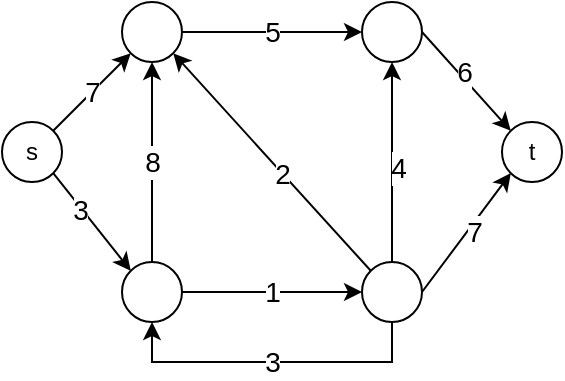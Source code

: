 <mxfile version="10.7.5" type="device"><diagram id="X0X5gdleeN8tvMd0M9rn" name="Page-1"><mxGraphModel dx="738" dy="512" grid="1" gridSize="10" guides="1" tooltips="1" connect="1" arrows="1" fold="1" page="1" pageScale="1" pageWidth="850" pageHeight="1100" math="0" shadow="0"><root><mxCell id="0"/><mxCell id="1" parent="0"/><mxCell id="L5dzTR_wYcPRgOKgqlSu-7" value="&lt;font style=&quot;font-size: 14px&quot;&gt;7&lt;/font&gt;" style="rounded=0;orthogonalLoop=1;jettySize=auto;html=1;exitX=1;exitY=0;exitDx=0;exitDy=0;entryX=0;entryY=1;entryDx=0;entryDy=0;" parent="1" source="L5dzTR_wYcPRgOKgqlSu-1" target="L5dzTR_wYcPRgOKgqlSu-2" edge="1"><mxGeometry relative="1" as="geometry"/></mxCell><mxCell id="L5dzTR_wYcPRgOKgqlSu-10" style="edgeStyle=none;rounded=0;orthogonalLoop=1;jettySize=auto;html=1;exitX=1;exitY=1;exitDx=0;exitDy=0;entryX=0;entryY=0;entryDx=0;entryDy=0;" parent="1" source="L5dzTR_wYcPRgOKgqlSu-1" target="L5dzTR_wYcPRgOKgqlSu-3" edge="1"><mxGeometry relative="1" as="geometry"/></mxCell><mxCell id="L5dzTR_wYcPRgOKgqlSu-18" value="&lt;font style=&quot;font-size: 14px&quot;&gt;3&lt;/font&gt;" style="text;html=1;resizable=0;points=[];align=center;verticalAlign=middle;labelBackgroundColor=#ffffff;" parent="L5dzTR_wYcPRgOKgqlSu-10" vertex="1" connectable="0"><mxGeometry x="-0.275" y="-1" relative="1" as="geometry"><mxPoint as="offset"/></mxGeometry></mxCell><mxCell id="L5dzTR_wYcPRgOKgqlSu-1" value="s" style="ellipse;whiteSpace=wrap;html=1;aspect=fixed;" parent="1" vertex="1"><mxGeometry x="40" y="110" width="30" height="30" as="geometry"/></mxCell><mxCell id="L5dzTR_wYcPRgOKgqlSu-8" value="&lt;font style=&quot;font-size: 14px&quot;&gt;5&lt;/font&gt;" style="edgeStyle=none;rounded=0;orthogonalLoop=1;jettySize=auto;html=1;exitX=1;exitY=0.5;exitDx=0;exitDy=0;entryX=0;entryY=0.5;entryDx=0;entryDy=0;" parent="1" source="L5dzTR_wYcPRgOKgqlSu-2" target="L5dzTR_wYcPRgOKgqlSu-4" edge="1"><mxGeometry relative="1" as="geometry"/></mxCell><mxCell id="L5dzTR_wYcPRgOKgqlSu-2" value="" style="ellipse;whiteSpace=wrap;html=1;aspect=fixed;" parent="1" vertex="1"><mxGeometry x="100" y="50" width="30" height="30" as="geometry"/></mxCell><mxCell id="L5dzTR_wYcPRgOKgqlSu-11" style="edgeStyle=orthogonalEdgeStyle;rounded=0;orthogonalLoop=1;jettySize=auto;html=1;exitX=1;exitY=0.5;exitDx=0;exitDy=0;entryX=0;entryY=0.5;entryDx=0;entryDy=0;curved=1;" parent="1" source="L5dzTR_wYcPRgOKgqlSu-3" target="L5dzTR_wYcPRgOKgqlSu-5" edge="1"><mxGeometry relative="1" as="geometry"><Array as="points"><mxPoint x="190" y="195"/><mxPoint x="190" y="195"/></Array></mxGeometry></mxCell><mxCell id="L5dzTR_wYcPRgOKgqlSu-21" value="&lt;font style=&quot;font-size: 14px&quot;&gt;1&lt;/font&gt;" style="text;html=1;resizable=0;points=[];align=center;verticalAlign=middle;labelBackgroundColor=#ffffff;" parent="L5dzTR_wYcPRgOKgqlSu-11" vertex="1" connectable="0"><mxGeometry relative="1" as="geometry"><mxPoint as="offset"/></mxGeometry></mxCell><mxCell id="L5dzTR_wYcPRgOKgqlSu-14" value="&lt;font style=&quot;font-size: 14px&quot;&gt;8&lt;/font&gt;" style="edgeStyle=none;rounded=0;orthogonalLoop=1;jettySize=auto;html=1;exitX=0.5;exitY=0;exitDx=0;exitDy=0;" parent="1" source="L5dzTR_wYcPRgOKgqlSu-3" edge="1"><mxGeometry relative="1" as="geometry"><mxPoint x="115" y="80" as="targetPoint"/></mxGeometry></mxCell><mxCell id="L5dzTR_wYcPRgOKgqlSu-3" value="" style="ellipse;whiteSpace=wrap;html=1;aspect=fixed;" parent="1" vertex="1"><mxGeometry x="100" y="180" width="30" height="30" as="geometry"/></mxCell><mxCell id="L5dzTR_wYcPRgOKgqlSu-9" style="edgeStyle=none;rounded=0;orthogonalLoop=1;jettySize=auto;html=1;exitX=1;exitY=0.5;exitDx=0;exitDy=0;entryX=0;entryY=0;entryDx=0;entryDy=0;" parent="1" source="L5dzTR_wYcPRgOKgqlSu-4" target="L5dzTR_wYcPRgOKgqlSu-6" edge="1"><mxGeometry relative="1" as="geometry"/></mxCell><mxCell id="L5dzTR_wYcPRgOKgqlSu-17" value="&lt;font style=&quot;font-size: 14px&quot;&gt;6&lt;/font&gt;" style="text;html=1;resizable=0;points=[];align=center;verticalAlign=middle;labelBackgroundColor=#ffffff;" parent="L5dzTR_wYcPRgOKgqlSu-9" vertex="1" connectable="0"><mxGeometry x="-0.122" y="2" relative="1" as="geometry"><mxPoint as="offset"/></mxGeometry></mxCell><mxCell id="L5dzTR_wYcPRgOKgqlSu-4" value="" style="ellipse;whiteSpace=wrap;html=1;aspect=fixed;" parent="1" vertex="1"><mxGeometry x="220" y="50" width="30" height="30" as="geometry"/></mxCell><mxCell id="L5dzTR_wYcPRgOKgqlSu-12" style="edgeStyle=none;rounded=0;orthogonalLoop=1;jettySize=auto;html=1;exitX=1;exitY=0.5;exitDx=0;exitDy=0;entryX=0;entryY=1;entryDx=0;entryDy=0;" parent="1" source="L5dzTR_wYcPRgOKgqlSu-5" target="L5dzTR_wYcPRgOKgqlSu-6" edge="1"><mxGeometry relative="1" as="geometry"/></mxCell><mxCell id="L5dzTR_wYcPRgOKgqlSu-20" value="&lt;font style=&quot;font-size: 14px&quot;&gt;7&lt;/font&gt;" style="text;html=1;resizable=0;points=[];align=center;verticalAlign=middle;labelBackgroundColor=#ffffff;" parent="L5dzTR_wYcPRgOKgqlSu-12" vertex="1" connectable="0"><mxGeometry x="0.06" y="-2" relative="1" as="geometry"><mxPoint as="offset"/></mxGeometry></mxCell><mxCell id="L5dzTR_wYcPRgOKgqlSu-16" style="edgeStyle=none;rounded=0;orthogonalLoop=1;jettySize=auto;html=1;exitX=0.5;exitY=0;exitDx=0;exitDy=0;entryX=0.5;entryY=1;entryDx=0;entryDy=0;" parent="1" source="L5dzTR_wYcPRgOKgqlSu-5" target="L5dzTR_wYcPRgOKgqlSu-4" edge="1"><mxGeometry relative="1" as="geometry"/></mxCell><mxCell id="L5dzTR_wYcPRgOKgqlSu-19" value="&lt;font style=&quot;font-size: 14px&quot;&gt;4&lt;/font&gt;" style="text;html=1;resizable=0;points=[];align=center;verticalAlign=middle;labelBackgroundColor=#ffffff;" parent="L5dzTR_wYcPRgOKgqlSu-16" vertex="1" connectable="0"><mxGeometry x="-0.06" y="-3" relative="1" as="geometry"><mxPoint as="offset"/></mxGeometry></mxCell><mxCell id="L5dzTR_wYcPRgOKgqlSu-22" value="&lt;font style=&quot;font-size: 14px&quot;&gt;3&lt;/font&gt;" style="edgeStyle=orthogonalEdgeStyle;rounded=0;orthogonalLoop=1;jettySize=auto;html=1;exitX=0.5;exitY=1;exitDx=0;exitDy=0;entryX=0.5;entryY=1;entryDx=0;entryDy=0;" parent="1" source="L5dzTR_wYcPRgOKgqlSu-5" target="L5dzTR_wYcPRgOKgqlSu-3" edge="1"><mxGeometry relative="1" as="geometry"/></mxCell><mxCell id="L5dzTR_wYcPRgOKgqlSu-24" style="rounded=0;orthogonalLoop=1;jettySize=auto;html=1;exitX=0;exitY=0;exitDx=0;exitDy=0;entryX=1;entryY=1;entryDx=0;entryDy=0;" parent="1" source="L5dzTR_wYcPRgOKgqlSu-5" target="L5dzTR_wYcPRgOKgqlSu-2" edge="1"><mxGeometry relative="1" as="geometry"/></mxCell><mxCell id="L5dzTR_wYcPRgOKgqlSu-26" value="&lt;font style=&quot;font-size: 14px&quot;&gt;2&lt;/font&gt;" style="text;html=1;resizable=0;points=[];align=center;verticalAlign=middle;labelBackgroundColor=#ffffff;" parent="L5dzTR_wYcPRgOKgqlSu-24" vertex="1" connectable="0"><mxGeometry x="-0.088" relative="1" as="geometry"><mxPoint y="1" as="offset"/></mxGeometry></mxCell><mxCell id="L5dzTR_wYcPRgOKgqlSu-5" value="" style="ellipse;whiteSpace=wrap;html=1;aspect=fixed;" parent="1" vertex="1"><mxGeometry x="220" y="180" width="30" height="30" as="geometry"/></mxCell><mxCell id="L5dzTR_wYcPRgOKgqlSu-6" value="t" style="ellipse;whiteSpace=wrap;html=1;aspect=fixed;" parent="1" vertex="1"><mxGeometry x="290" y="110" width="30" height="30" as="geometry"/></mxCell></root></mxGraphModel></diagram></mxfile>
